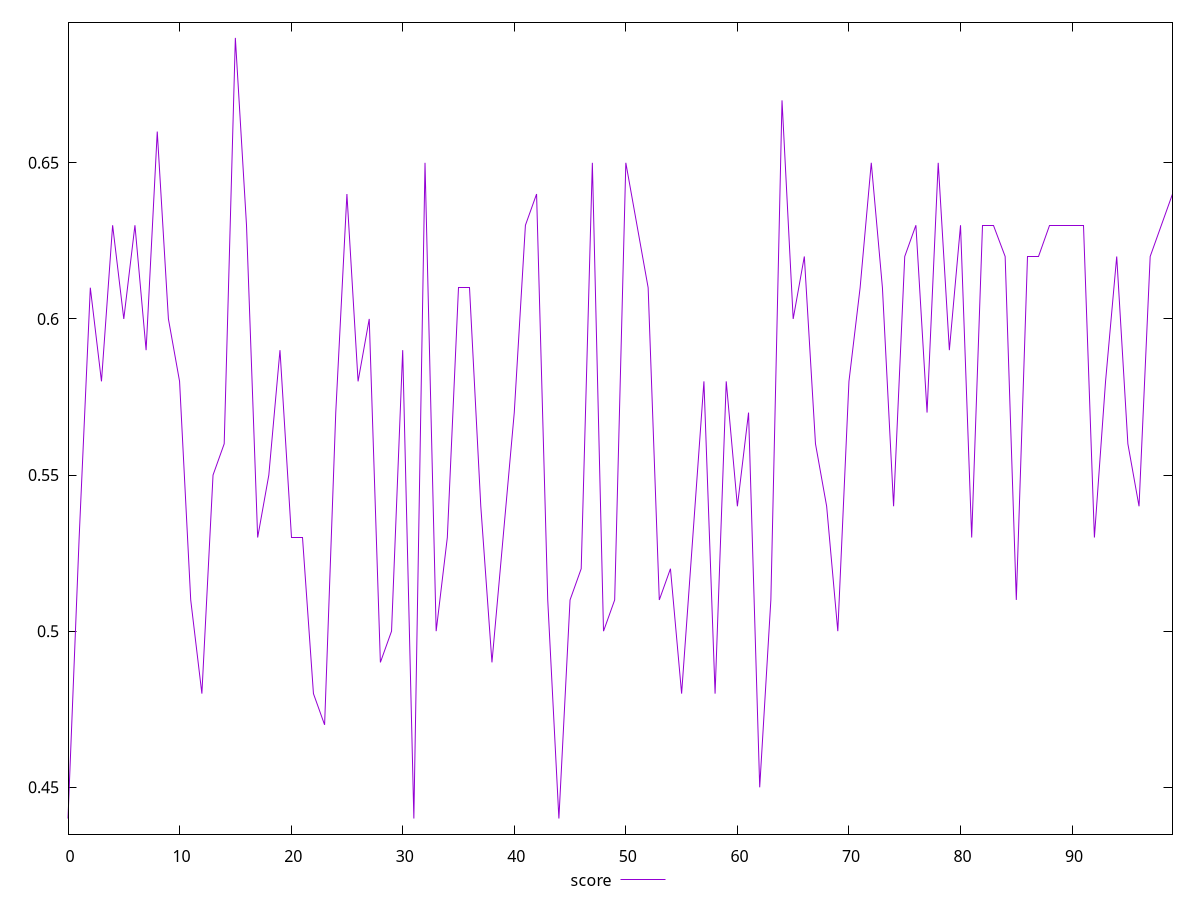reset

$score <<EOF
0 0.44
1 0.53
2 0.61
3 0.58
4 0.63
5 0.6
6 0.63
7 0.59
8 0.66
9 0.6
10 0.58
11 0.51
12 0.48
13 0.55
14 0.56
15 0.69
16 0.63
17 0.53
18 0.55
19 0.59
20 0.53
21 0.53
22 0.48
23 0.47
24 0.57
25 0.64
26 0.58
27 0.6
28 0.49
29 0.5
30 0.59
31 0.44
32 0.65
33 0.5
34 0.53
35 0.61
36 0.61
37 0.54
38 0.49
39 0.53
40 0.57
41 0.63
42 0.64
43 0.51
44 0.44
45 0.51
46 0.52
47 0.65
48 0.5
49 0.51
50 0.65
51 0.63
52 0.61
53 0.51
54 0.52
55 0.48
56 0.53
57 0.58
58 0.48
59 0.58
60 0.54
61 0.57
62 0.45
63 0.51
64 0.67
65 0.6
66 0.62
67 0.56
68 0.54
69 0.5
70 0.58
71 0.61
72 0.65
73 0.61
74 0.54
75 0.62
76 0.63
77 0.57
78 0.65
79 0.59
80 0.63
81 0.53
82 0.63
83 0.63
84 0.62
85 0.51
86 0.62
87 0.62
88 0.63
89 0.63
90 0.63
91 0.63
92 0.53
93 0.58
94 0.62
95 0.56
96 0.54
97 0.62
98 0.63
99 0.64
EOF

set key outside below
set xrange [0:99]
set yrange [0.435:0.695]
set trange [0.435:0.695]
set terminal svg size 640, 500 enhanced background rgb 'white'
set output "report_00013_2021-02-09T12-04-24.940Z/render-blocking-resources/samples/pages+cached+noadtech/score/values.svg"

plot $score title "score" with line

reset

